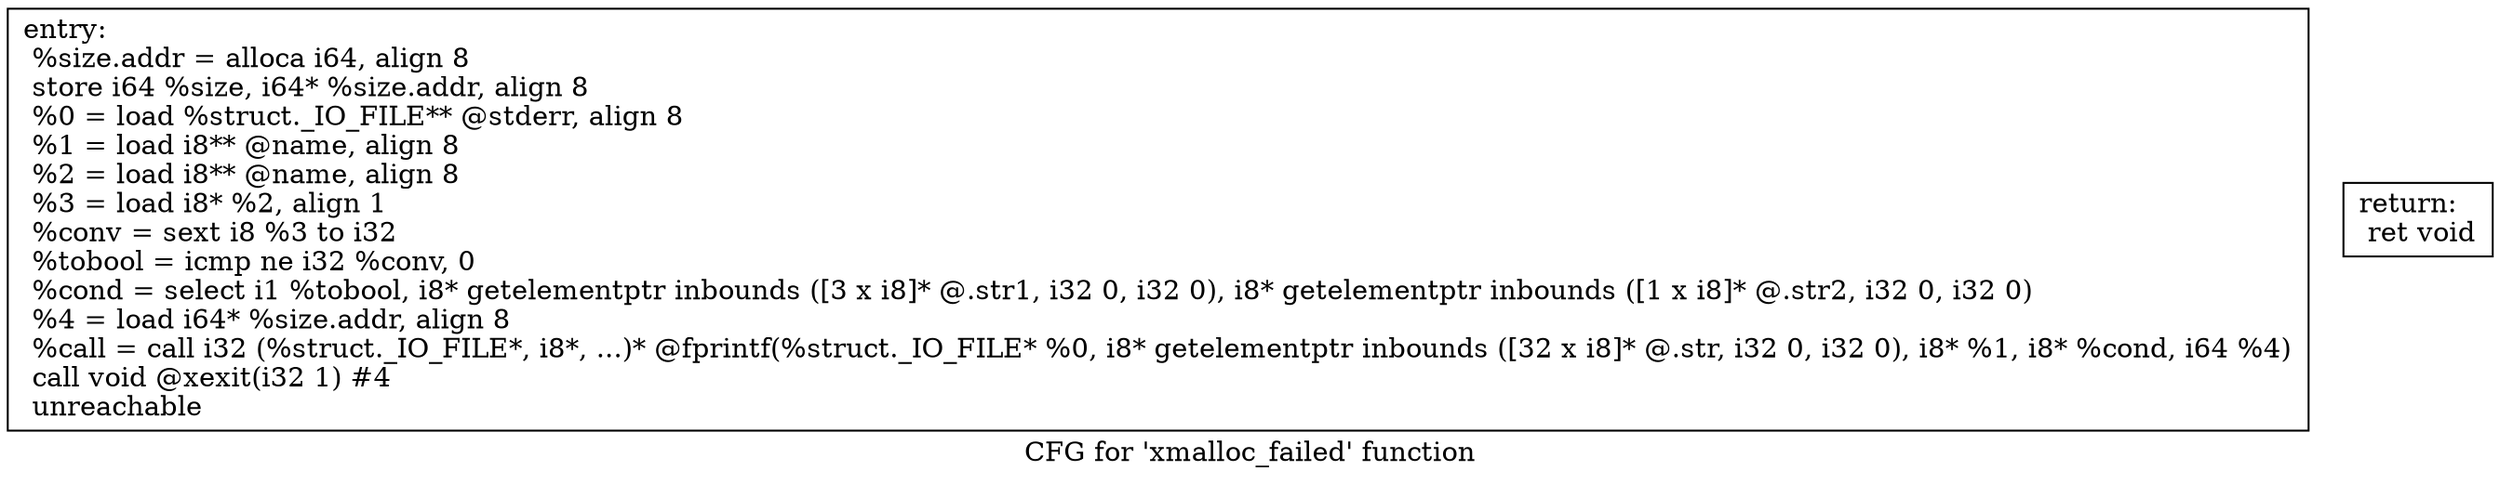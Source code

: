 digraph "CFG for 'xmalloc_failed' function" {
	label="CFG for 'xmalloc_failed' function";

	Node0x26a4470 [shape=record,label="{entry:\l  %size.addr = alloca i64, align 8\l  store i64 %size, i64* %size.addr, align 8\l  %0 = load %struct._IO_FILE** @stderr, align 8\l  %1 = load i8** @name, align 8\l  %2 = load i8** @name, align 8\l  %3 = load i8* %2, align 1\l  %conv = sext i8 %3 to i32\l  %tobool = icmp ne i32 %conv, 0\l  %cond = select i1 %tobool, i8* getelementptr inbounds ([3 x i8]* @.str1, i32 0, i32 0), i8* getelementptr inbounds ([1 x i8]* @.str2, i32 0, i32 0)\l  %4 = load i64* %size.addr, align 8\l  %call = call i32 (%struct._IO_FILE*, i8*, ...)* @fprintf(%struct._IO_FILE* %0, i8* getelementptr inbounds ([32 x i8]* @.str, i32 0, i32 0), i8* %1, i8* %cond, i64 %4)\l  call void @xexit(i32 1) #4\l  unreachable\l}"];
	Node0x26a44d0 [shape=record,label="{return:                                           \l  ret void\l}"];
}

